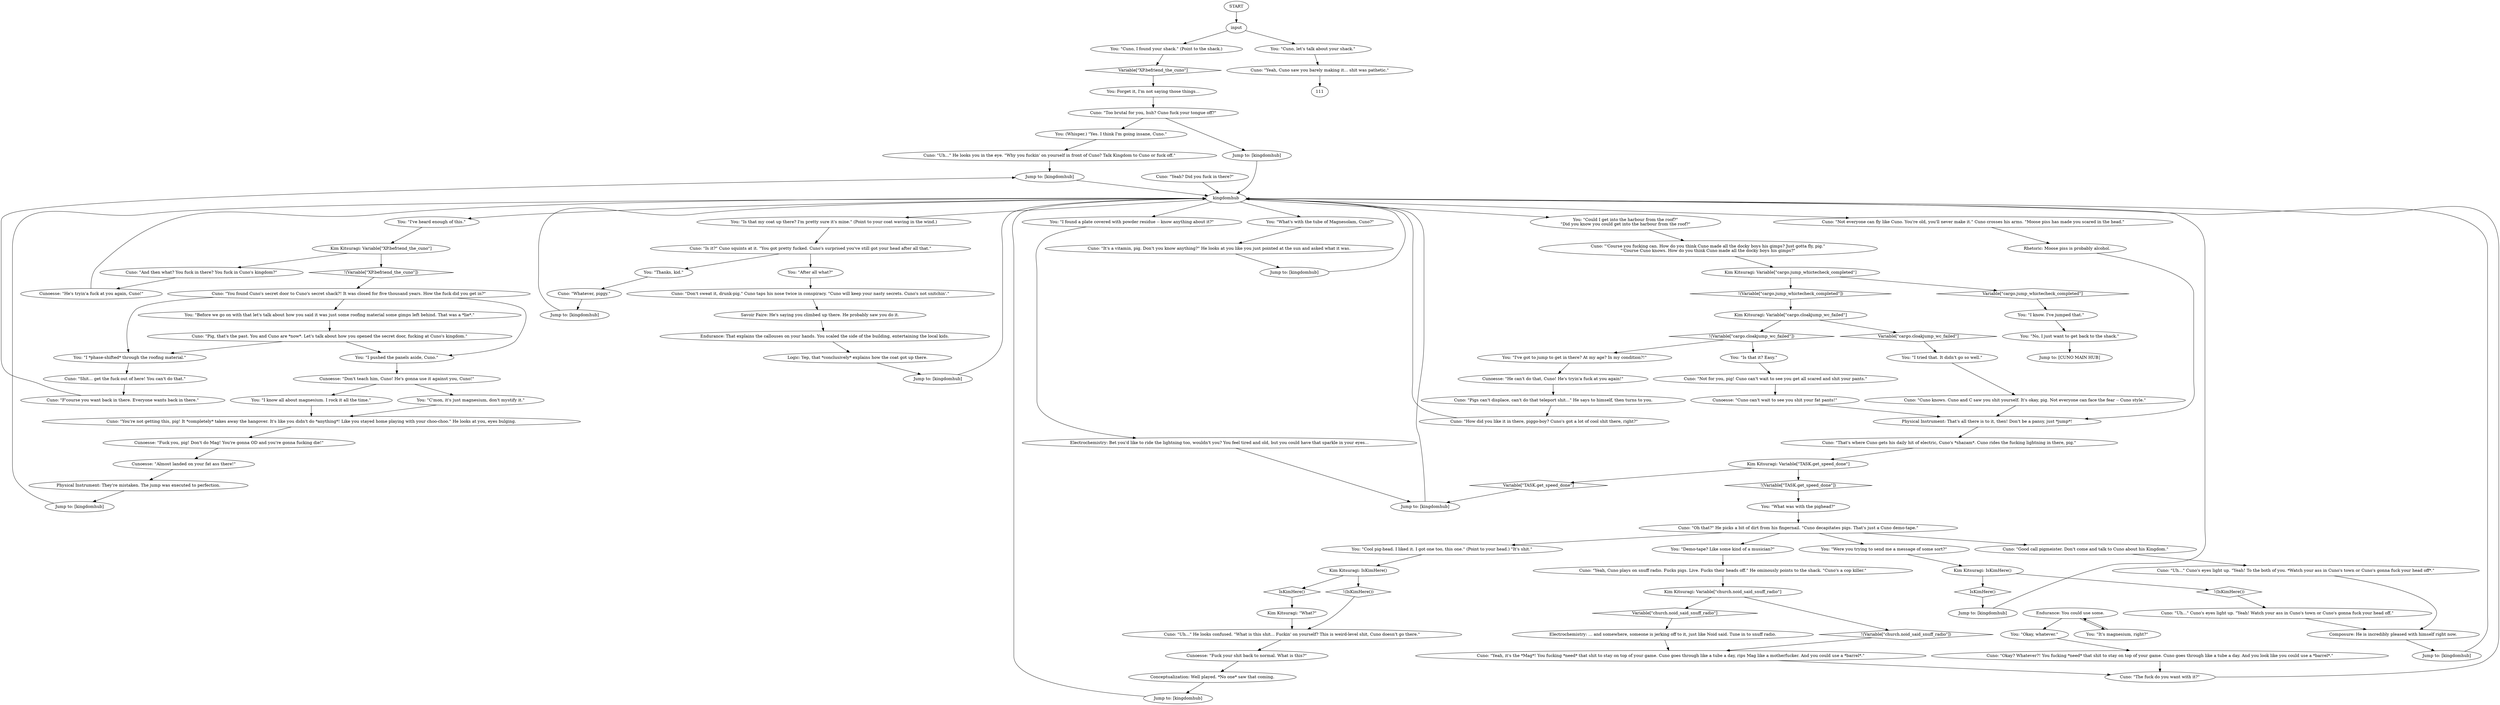 # YARD / CUNO SHACK
# Talk to Cuno about the content relating to his shack (after you've been inside)
# ==================================================
digraph G {
	  0 [label="START"];
	  1 [label="input"];
	  2 [label="You: \"I *phase-shifted* through the roofing material.\""];
	  3 [label="Cuno: \"Uh...\" He looks confused. \"What is this shit... Fuckin' on yourself? This is weird-level shit, Cuno doesn't go there.\""];
	  4 [label="Cunoesse: \"Fuck your shit back to normal. What is this?\""];
	  5 [label="Rhetoric: Moose piss is probably alcohol."];
	  6 [label="Jump to: [kingdomhub]"];
	  7 [label="You: \"I know. I've jumped that.\""];
	  8 [label="Cuno: \"Pig, that's the past. You and Cuno are *now*. Let's talk about how you opened the secret door, fucking at Cuno's kingdom.\""];
	  9 [label="You: \"Demo-tape? Like some kind of a musician?\""];
	  10 [label="Jump to: [kingdomhub]"];
	  11 [label="Kim Kitsuragi: IsKimHere()"];
	  12 [label="IsKimHere()", shape=diamond];
	  13 [label="!(IsKimHere())", shape=diamond];
	  14 [label="Cunoesse: \"Cuno can't wait to see you shit your fat pants!\""];
	  15 [label="Composure: He is incredibly pleased with himself right now."];
	  16 [label="Cuno: \"Oh that?\" He picks a bit of dirt from his fingernail. \"Cuno decapitates pigs. That's just a Cuno demo-tape.\""];
	  17 [label="Cuno: \"Is it?\" Cuno squints at it. \"You got pretty fucked. Cuno's surprised you've still got your head after all that.\""];
	  18 [label="Cuno: \"'Course you fucking can. How do you think Cuno made all the docky boys his gimps? Just gotta fly, pig.\"\n\"'Course Cuno knows. How do you think Cuno made all the docky boys his gimps?\""];
	  19 [label="Physical Instrument: That's all there is to it, then! Don't be a pansy, just *jump*!"];
	  20 [label="Cuno: \"Don't sweat it, drunk-pig.\" Cuno taps his nose twice in conspiracy. \"Cuno will keep your nasty secrets. Cuno's not snitchin'.\""];
	  21 [label="Physical Instrument: They're mistaken. The jump was executed to perfection."];
	  22 [label="You: \"What's with the tube of Magnesolam, Cuno?\""];
	  23 [label="You: \"Before we go on with that let's talk about how you said it was just some roofing material some gimps left behind. That was a *lie*.\""];
	  24 [label="Cuno: \"Yeah, Cuno plays on snuff radio. Fucks pigs. Live. Fucks their heads off.\" He ominously points to the shack. \"Cuno's a cop killer.\""];
	  25 [label="Endurance: That explains the callouses on your hands. You scaled the side of the building, entertaining the local kids."];
	  26 [label="Cuno: \"How did you like it in there, piggo-boy? Cuno's got a lot of cool shit there, right?\""];
	  27 [label="Jump to: [kingdomhub]"];
	  28 [label="Cuno: \"Okay? Whatever?! You fucking *need* that shit to stay on top of your game. Cuno goes through like a tube a day. And you look like you could use a *barrel*.\""];
	  29 [label="Cuno: \"Uh...\" Cuno's eyes light up. \"Yeah! Watch your ass in Cuno's town or Cuno's gonna fuck your head off.\""];
	  30 [label="Cuno: \"Shit... get the fuck out of here! You can't do that.\""];
	  31 [label="Kim Kitsuragi: \"What?\""];
	  32 [label="You: \"It's magnesium, right?\""];
	  33 [label="Kim Kitsuragi: Variable[\"cargo.jump_whictecheck_completed\"]"];
	  34 [label="Variable[\"cargo.jump_whictecheck_completed\"]", shape=diamond];
	  35 [label="!(Variable[\"cargo.jump_whictecheck_completed\"])", shape=diamond];
	  36 [label="You: \"I found a plate covered with powder residue -- know anything about it?\""];
	  37 [label="Conceptualization: Well played. *No one* saw that coming."];
	  38 [label="Electrochemistry: ... and somewhere, someone is jerking off to it, just like Noid said. Tune in to snuff radio."];
	  39 [label="Cuno: \"Pigs can't displace, can't do that teleport shit...\" He says to himself, then turns to you."];
	  40 [label="You: \"Cuno, I found your shack.\" (Point to the shack.)"];
	  41 [label="You: \"I've heard enough of this.\""];
	  42 [label="You: \"Is that my coat up there? I'm pretty sure it's mine.\" (Point to your coat waving in the wind.)"];
	  43 [label="Cuno: \"Not for you, pig! Cuno can't wait to see you get all scared and shit your pants.\""];
	  44 [label="You: \"After all what?\""];
	  45 [label="Cuno: \"Uh...\" He looks you in the eye. \"Why you fuckin' on yourself in front of Cuno? Talk Kingdom to Cuno or fuck off.\""];
	  46 [label="Cuno: \"It's a vitamin, pig. Don't you know anything?\" He looks at you like you just pointed at the sun and asked what it was."];
	  47 [label="You: \"Okay, whatever.\""];
	  48 [label="Cuno: \"Cuno knows. Cuno and C saw you shit yourself. It's okay, pig. Not everyone can face the fear -- Cuno style.\""];
	  49 [label="You: \"Thanks, kid.\""];
	  50 [label="Logic: Yep, that *conclusively* explains how the coat got up there."];
	  51 [label="You: \"I've got to jump to get in there? At my age? In my condition?!\""];
	  52 [label="Cunoesse: \"He's tryin'a fuck at you again, Cuno!\""];
	  53 [label="Kim Kitsuragi: Variable[\"TASK.get_speed_done\"]"];
	  54 [label="Variable[\"TASK.get_speed_done\"]", shape=diamond];
	  55 [label="!(Variable[\"TASK.get_speed_done\"])", shape=diamond];
	  56 [label="Cuno: \"Whatever, piggy.\""];
	  57 [label="Jump to: [kingdomhub]"];
	  58 [label="Kim Kitsuragi: IsKimHere()"];
	  59 [label="IsKimHere()", shape=diamond];
	  60 [label="!(IsKimHere())", shape=diamond];
	  61 [label="Kim Kitsuragi: Variable[\"cargo.cloakjump_wc_failed\"]"];
	  62 [label="Variable[\"cargo.cloakjump_wc_failed\"]", shape=diamond];
	  63 [label="!(Variable[\"cargo.cloakjump_wc_failed\"])", shape=diamond];
	  64 [label="Cuno: \"You found Cuno's secret door to Cuno's secret shack?! It was closed for five thousand years. How the fuck did you get in?\""];
	  65 [label="You: \"I pushed the panels aside, Cuno.\""];
	  66 [label="Cunoesse: \"Fuck you, pig! Don't do Mag! You're gonna OD and you're gonna fucking die!\""];
	  67 [label="Kim Kitsuragi: Variable[\"church.noid_said_snuff_radio\"]"];
	  68 [label="Variable[\"church.noid_said_snuff_radio\"]", shape=diamond];
	  69 [label="!(Variable[\"church.noid_said_snuff_radio\"])", shape=diamond];
	  70 [label="You: \"I know all about magnesium. I rock it all the time.\""];
	  71 [label="Jump to: [kingdomhub]"];
	  72 [label="Jump to: [kingdomhub]"];
	  73 [label="You: \"Cuno, let's talk about your shack.\""];
	  74 [label="kingdomhub"];
	  75 [label="You: \"Could I get into the harbour from the roof?\"\n\"Did you know you could get into the harbour from the roof?\""];
	  76 [label="You: \"Cool pig-head. I liked it. I got one too, this one.\" (Point to your head.) \"It's shit.\""];
	  77 [label="Cuno: \"Too brutal for you, huh? Cuno fuck your tongue off?\""];
	  78 [label="You: (Whisper.) \"Yes. I think I'm going insane, Cuno.\""];
	  79 [label="You: \"C'mon, it's just magnesium, don't mystify it.\""];
	  80 [label="Savoir Faire: He's saying you climbed up there. He probably saw you do it."];
	  81 [label="You: \"I tried that. It didn't go so well.\""];
	  82 [label="Cuno: \"You're not getting this, pig! It *completely* takes away the hangover. It's like you didn't do *anything*! Like you stayed home playing with your choo-choo.\" He looks at you, eyes bulging."];
	  83 [label="You: \"Is that it? Easy.\""];
	  84 [label="Jump to: [kingdomhub]"];
	  85 [label="Cuno: \"Yeah? Did you fuck in there?\""];
	  86 [label="You: Forget it, I'm not saying those things..."];
	  87 [label="You: \"Were you trying to send me a message of some sort?\""];
	  88 [label="Cuno: \"Good call pigmeister. Don't come and talk to Cuno about his Kingdom.\""];
	  89 [label="Kim Kitsuragi: Variable[\"XP.befriend_the_cuno\"]"];
	  90 [label="Variable[\"XP.befriend_the_cuno\"]", shape=diamond];
	  91 [label="!(Variable[\"XP.befriend_the_cuno\"])", shape=diamond];
	  92 [label="Cuno: \"And then what? You fuck in there? You fuck in Cuno's kingdom?\""];
	  93 [label="Cunoesse: \"Don't teach him, Cuno! He's gonna use it against you, Cuno!\""];
	  94 [label="Cuno: \"The fuck do you want with it?\""];
	  95 [label="Cuno: \"Yeah, Cuno saw you barely making it... shit was pathetic.\""];
	  96 [label="You: \"No, I just want to get back to the shack.\""];
	  97 [label="Jump to: [kingdomhub]"];
	  98 [label="Cuno: \"That's where Cuno gets his daily hit of electric, Cuno's *shazam*. Cuno rides the fucking lightning in there, pig.\""];
	  99 [label="Electrochemistry: Bet you'd like to ride the lightning too, wouldn't you? You feel tired and old, but you could have that sparkle in your eyes..."];
	  100 [label="You: \"What was with the pighead?\""];
	  101 [label="Cuno: \"Not everyone can fly like Cuno. You're old, you'll never make it.\" Cuno crosses his arms. \"Moose piss has made you scared in the head.\""];
	  102 [label="Cunoesse: \"He can't do that, Cuno! He's tryin'a fuck at you again!\""];
	  103 [label="Cuno: \"F'course you want back in there. Everyone wants back in there.\""];
	  104 [label="Jump to: [CUNO MAIN HUB]"];
	  105 [label="Cuno: \"Uh...\" Cuno's eyes light up. \"Yeah! To the both of you. *Watch your ass in Cuno's town or Cuno's gonna fuck your head off*.\""];
	  106 [label="Jump to: [kingdomhub]"];
	  107 [label="Cuno: \"Yeah, it's the *Mag*! You fucking *need* that shit to stay on top of your game. Cuno goes through like a tube a day, rips Mag like a motherfucker. And you could use a *barrel*.\""];
	  108 [label="Endurance: You could use some."];
	  109 [label="Jump to: [kingdomhub]"];
	  110 [label="Cunoesse: \"Almost landed on your fat ass there!\""];
	  0 -> 1
	  1 -> 40
	  1 -> 73
	  2 -> 30
	  3 -> 4
	  4 -> 37
	  5 -> 19
	  6 -> 74
	  7 -> 96
	  8 -> 65
	  8 -> 2
	  9 -> 24
	  10 -> 74
	  11 -> 12
	  11 -> 13
	  12 -> 31
	  13 -> 3
	  14 -> 19
	  15 -> 57
	  16 -> 88
	  16 -> 9
	  16 -> 76
	  16 -> 87
	  17 -> 49
	  17 -> 44
	  18 -> 33
	  19 -> 98
	  20 -> 80
	  21 -> 84
	  22 -> 46
	  23 -> 8
	  24 -> 67
	  25 -> 50
	  26 -> 74
	  27 -> 74
	  28 -> 94
	  29 -> 15
	  30 -> 103
	  31 -> 3
	  32 -> 108
	  33 -> 34
	  33 -> 35
	  34 -> 7
	  35 -> 61
	  36 -> 99
	  37 -> 27
	  38 -> 107
	  39 -> 26
	  40 -> 90
	  41 -> 89
	  42 -> 17
	  43 -> 14
	  44 -> 20
	  45 -> 10
	  46 -> 109
	  47 -> 28
	  48 -> 19
	  49 -> 56
	  50 -> 72
	  51 -> 102
	  52 -> 74
	  53 -> 54
	  53 -> 55
	  54 -> 6
	  55 -> 100
	  56 -> 71
	  57 -> 74
	  58 -> 59
	  58 -> 60
	  59 -> 106
	  60 -> 29
	  61 -> 62
	  61 -> 63
	  62 -> 81
	  63 -> 51
	  63 -> 83
	  64 -> 65
	  64 -> 2
	  64 -> 23
	  65 -> 93
	  66 -> 110
	  67 -> 68
	  67 -> 69
	  68 -> 38
	  69 -> 107
	  70 -> 82
	  71 -> 74
	  72 -> 74
	  73 -> 95
	  74 -> 36
	  74 -> 101
	  74 -> 41
	  74 -> 42
	  74 -> 75
	  74 -> 22
	  75 -> 18
	  76 -> 11
	  77 -> 97
	  77 -> 78
	  78 -> 45
	  79 -> 82
	  80 -> 25
	  81 -> 48
	  82 -> 66
	  83 -> 43
	  84 -> 74
	  85 -> 74
	  86 -> 77
	  87 -> 58
	  88 -> 105
	  89 -> 91
	  89 -> 92
	  90 -> 86
	  91 -> 64
	  92 -> 52
	  93 -> 70
	  93 -> 79
	  94 -> 74
	  95 -> 111
	  96 -> 104
	  97 -> 74
	  98 -> 53
	  99 -> 6
	  100 -> 16
	  101 -> 5
	  102 -> 39
	  103 -> 10
	  105 -> 15
	  106 -> 74
	  107 -> 94
	  108 -> 32
	  108 -> 47
	  109 -> 74
	  110 -> 21
}

